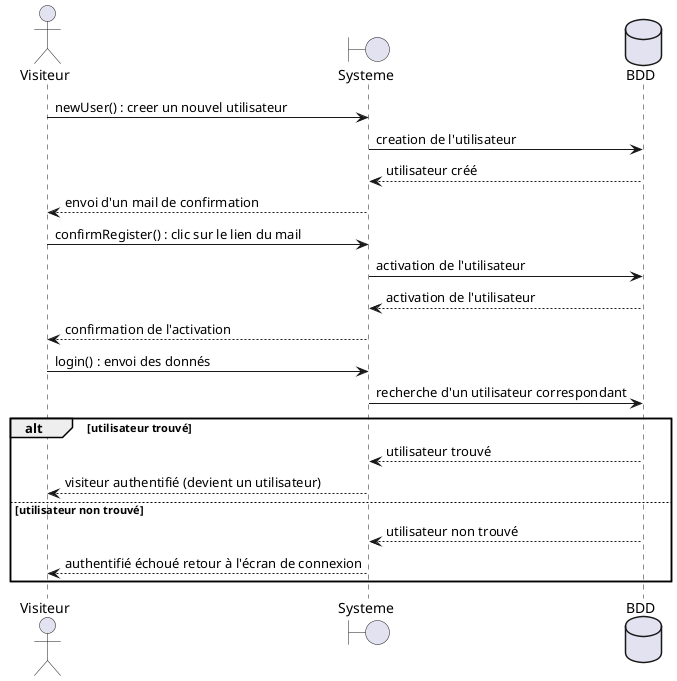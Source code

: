@startuml creer un compte et connexion

actor Visiteur
boundary Systeme
database BDD


Visiteur -> Systeme: newUser() : creer un nouvel utilisateur
Systeme -> BDD: creation de l'utilisateur
BDD --> Systeme : utilisateur créé
Systeme --> Visiteur: envoi d'un mail de confirmation

Visiteur -> Systeme: confirmRegister() : clic sur le lien du mail
Systeme -> BDD: activation de l'utilisateur
BDD --> Systeme : activation de l'utilisateur
Systeme --> Visiteur: confirmation de l'activation

Visiteur -> Systeme: login() : envoi des donnés
Systeme -> BDD: recherche d'un utilisateur correspondant
alt utilisateur trouvé
    BDD --> Systeme : utilisateur trouvé
    Systeme --> Visiteur: visiteur authentifié (devient un utilisateur)
else utilisateur non trouvé
    BDD --> Systeme : utilisateur non trouvé
    Systeme --> Visiteur: authentifié échoué retour à l'écran de connexion
end


@enduml